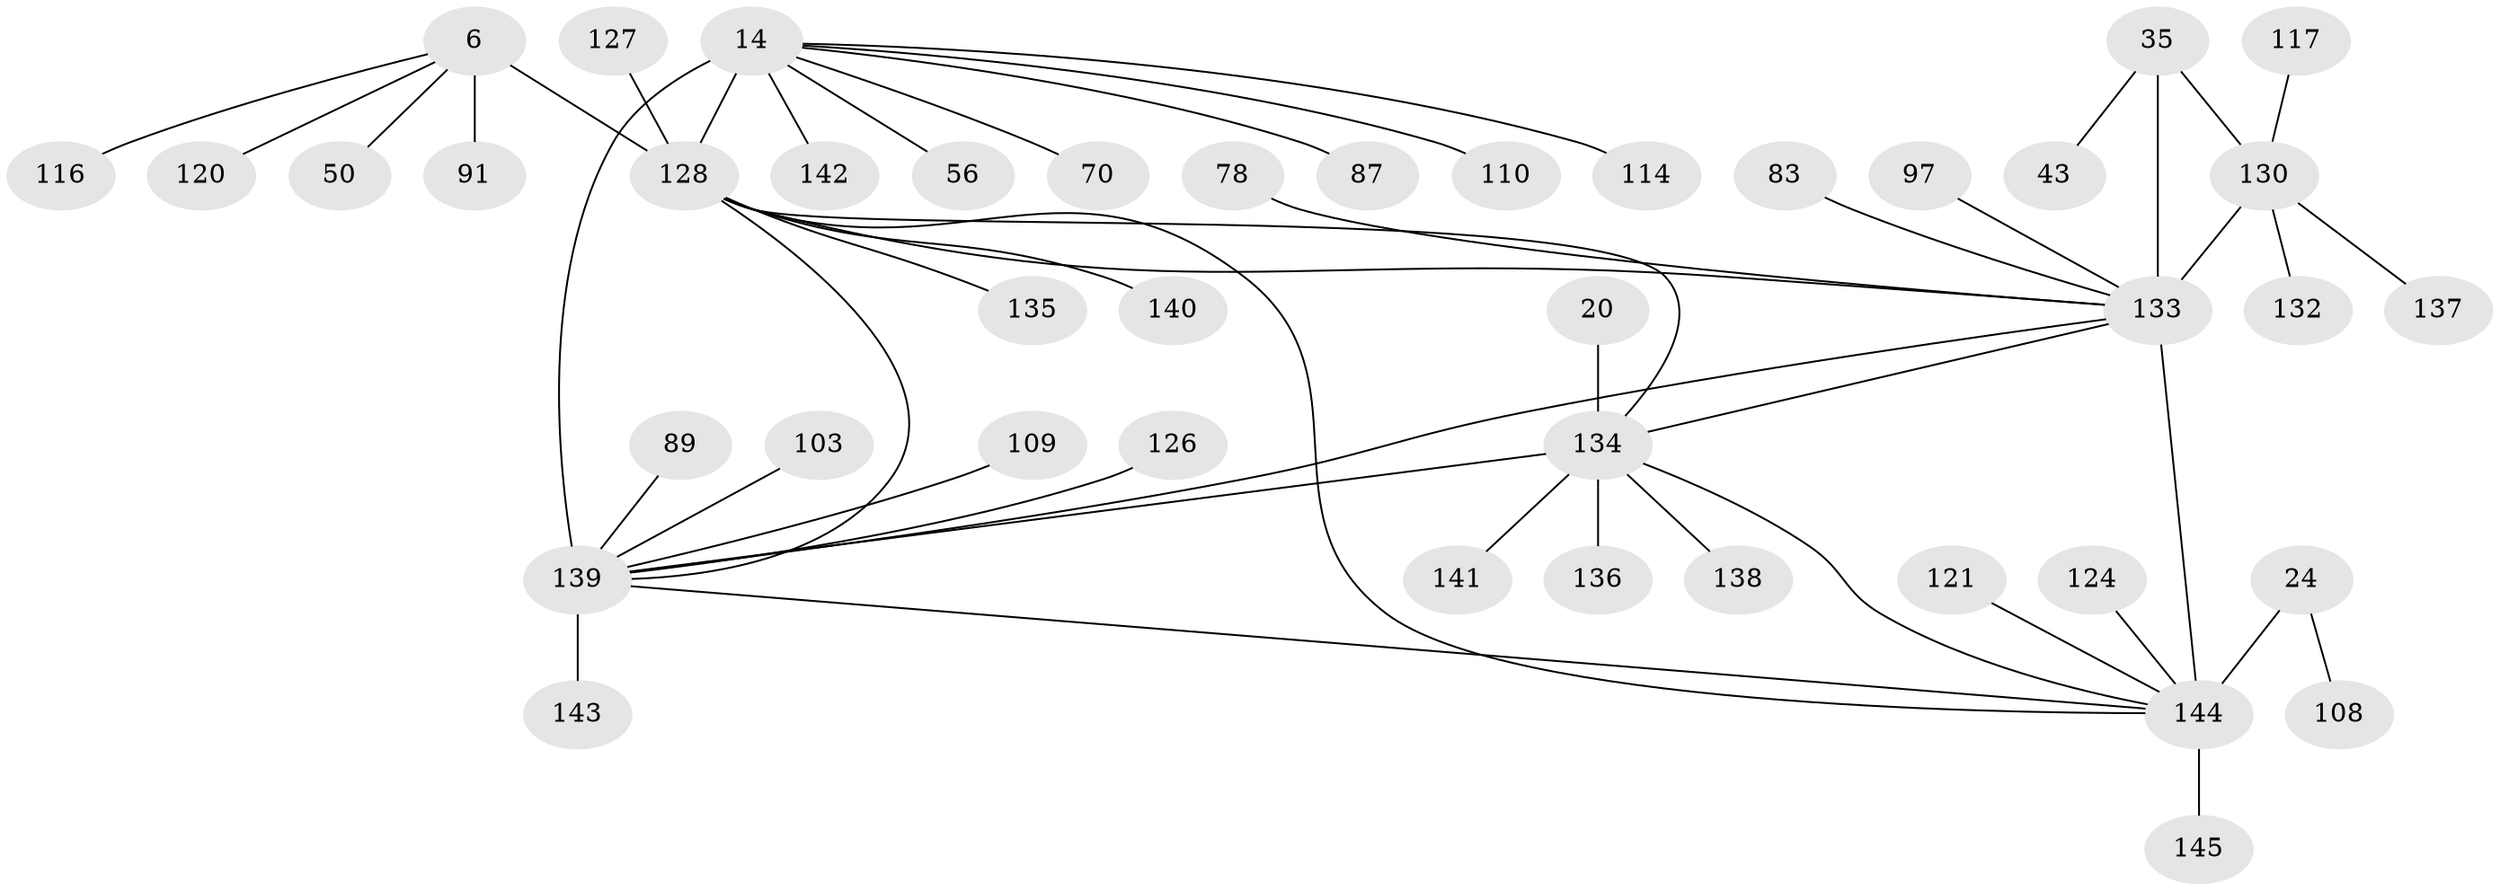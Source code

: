 // original degree distribution, {11: 0.041379310344827586, 10: 0.041379310344827586, 9: 0.04827586206896552, 7: 0.027586206896551724, 12: 0.006896551724137931, 13: 0.006896551724137931, 8: 0.027586206896551724, 6: 0.027586206896551724, 16: 0.006896551724137931, 14: 0.006896551724137931, 2: 0.1793103448275862, 1: 0.5379310344827586, 3: 0.020689655172413793, 4: 0.013793103448275862, 5: 0.006896551724137931}
// Generated by graph-tools (version 1.1) at 2025/58/03/04/25 21:58:43]
// undirected, 43 vertices, 50 edges
graph export_dot {
graph [start="1"]
  node [color=gray90,style=filled];
  6 [super="+2"];
  14 [super="+9+13"];
  20 [super="+16"];
  24 [super="+22"];
  35 [super="+29"];
  43;
  50;
  56;
  70;
  78;
  83;
  87;
  89;
  91;
  97;
  103;
  108 [super="+86"];
  109;
  110;
  114;
  116 [super="+99"];
  117;
  120;
  121;
  124;
  126 [super="+119"];
  127;
  128 [super="+123+7+47+63+68+5+48+51+79+82+93+100+113+118+122"];
  130 [super="+49+94+125+31+102"];
  132;
  133 [super="+41+34+46+90+39+53"];
  134 [super="+129"];
  135 [super="+88"];
  136;
  137;
  138;
  139 [super="+77+8+12+38+40+60+75"];
  140;
  141;
  142 [super="+45"];
  143;
  144 [super="+105+131+111+84+95+106+107+112+115"];
  145;
  6 -- 50;
  6 -- 91;
  6 -- 120;
  6 -- 128 [weight=11];
  6 -- 116;
  14 -- 114;
  14 -- 128 [weight=2];
  14 -- 56;
  14 -- 139 [weight=13];
  14 -- 70;
  14 -- 142;
  14 -- 87;
  14 -- 110;
  20 -- 134 [weight=10];
  24 -- 108;
  24 -- 144 [weight=10];
  35 -- 43;
  35 -- 133 [weight=6];
  35 -- 130 [weight=4];
  78 -- 133;
  83 -- 133;
  89 -- 139;
  97 -- 133;
  103 -- 139;
  109 -- 139;
  117 -- 130;
  121 -- 144;
  124 -- 144;
  126 -- 139;
  127 -- 128;
  128 -- 135;
  128 -- 139;
  128 -- 133 [weight=2];
  128 -- 140;
  128 -- 144 [weight=3];
  128 -- 134 [weight=2];
  130 -- 132;
  130 -- 133 [weight=6];
  130 -- 137;
  133 -- 139 [weight=4];
  133 -- 144 [weight=2];
  133 -- 134 [weight=2];
  134 -- 136;
  134 -- 138;
  134 -- 139 [weight=2];
  134 -- 141;
  134 -- 144 [weight=2];
  139 -- 143;
  139 -- 144;
  144 -- 145;
}

